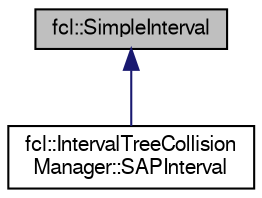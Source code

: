 digraph "fcl::SimpleInterval"
{
  edge [fontname="FreeSans",fontsize="10",labelfontname="FreeSans",labelfontsize="10"];
  node [fontname="FreeSans",fontsize="10",shape=record];
  Node1 [label="fcl::SimpleInterval",height=0.2,width=0.4,color="black", fillcolor="grey75", style="filled" fontcolor="black"];
  Node1 -> Node2 [dir="back",color="midnightblue",fontsize="10",style="solid",fontname="FreeSans"];
  Node2 [label="fcl::IntervalTreeCollision\lManager::SAPInterval",height=0.2,width=0.4,color="black", fillcolor="white", style="filled",URL="$a00167.html",tooltip="Extention interval tree&#39;s interval to SAP interval, adding more information. "];
}
